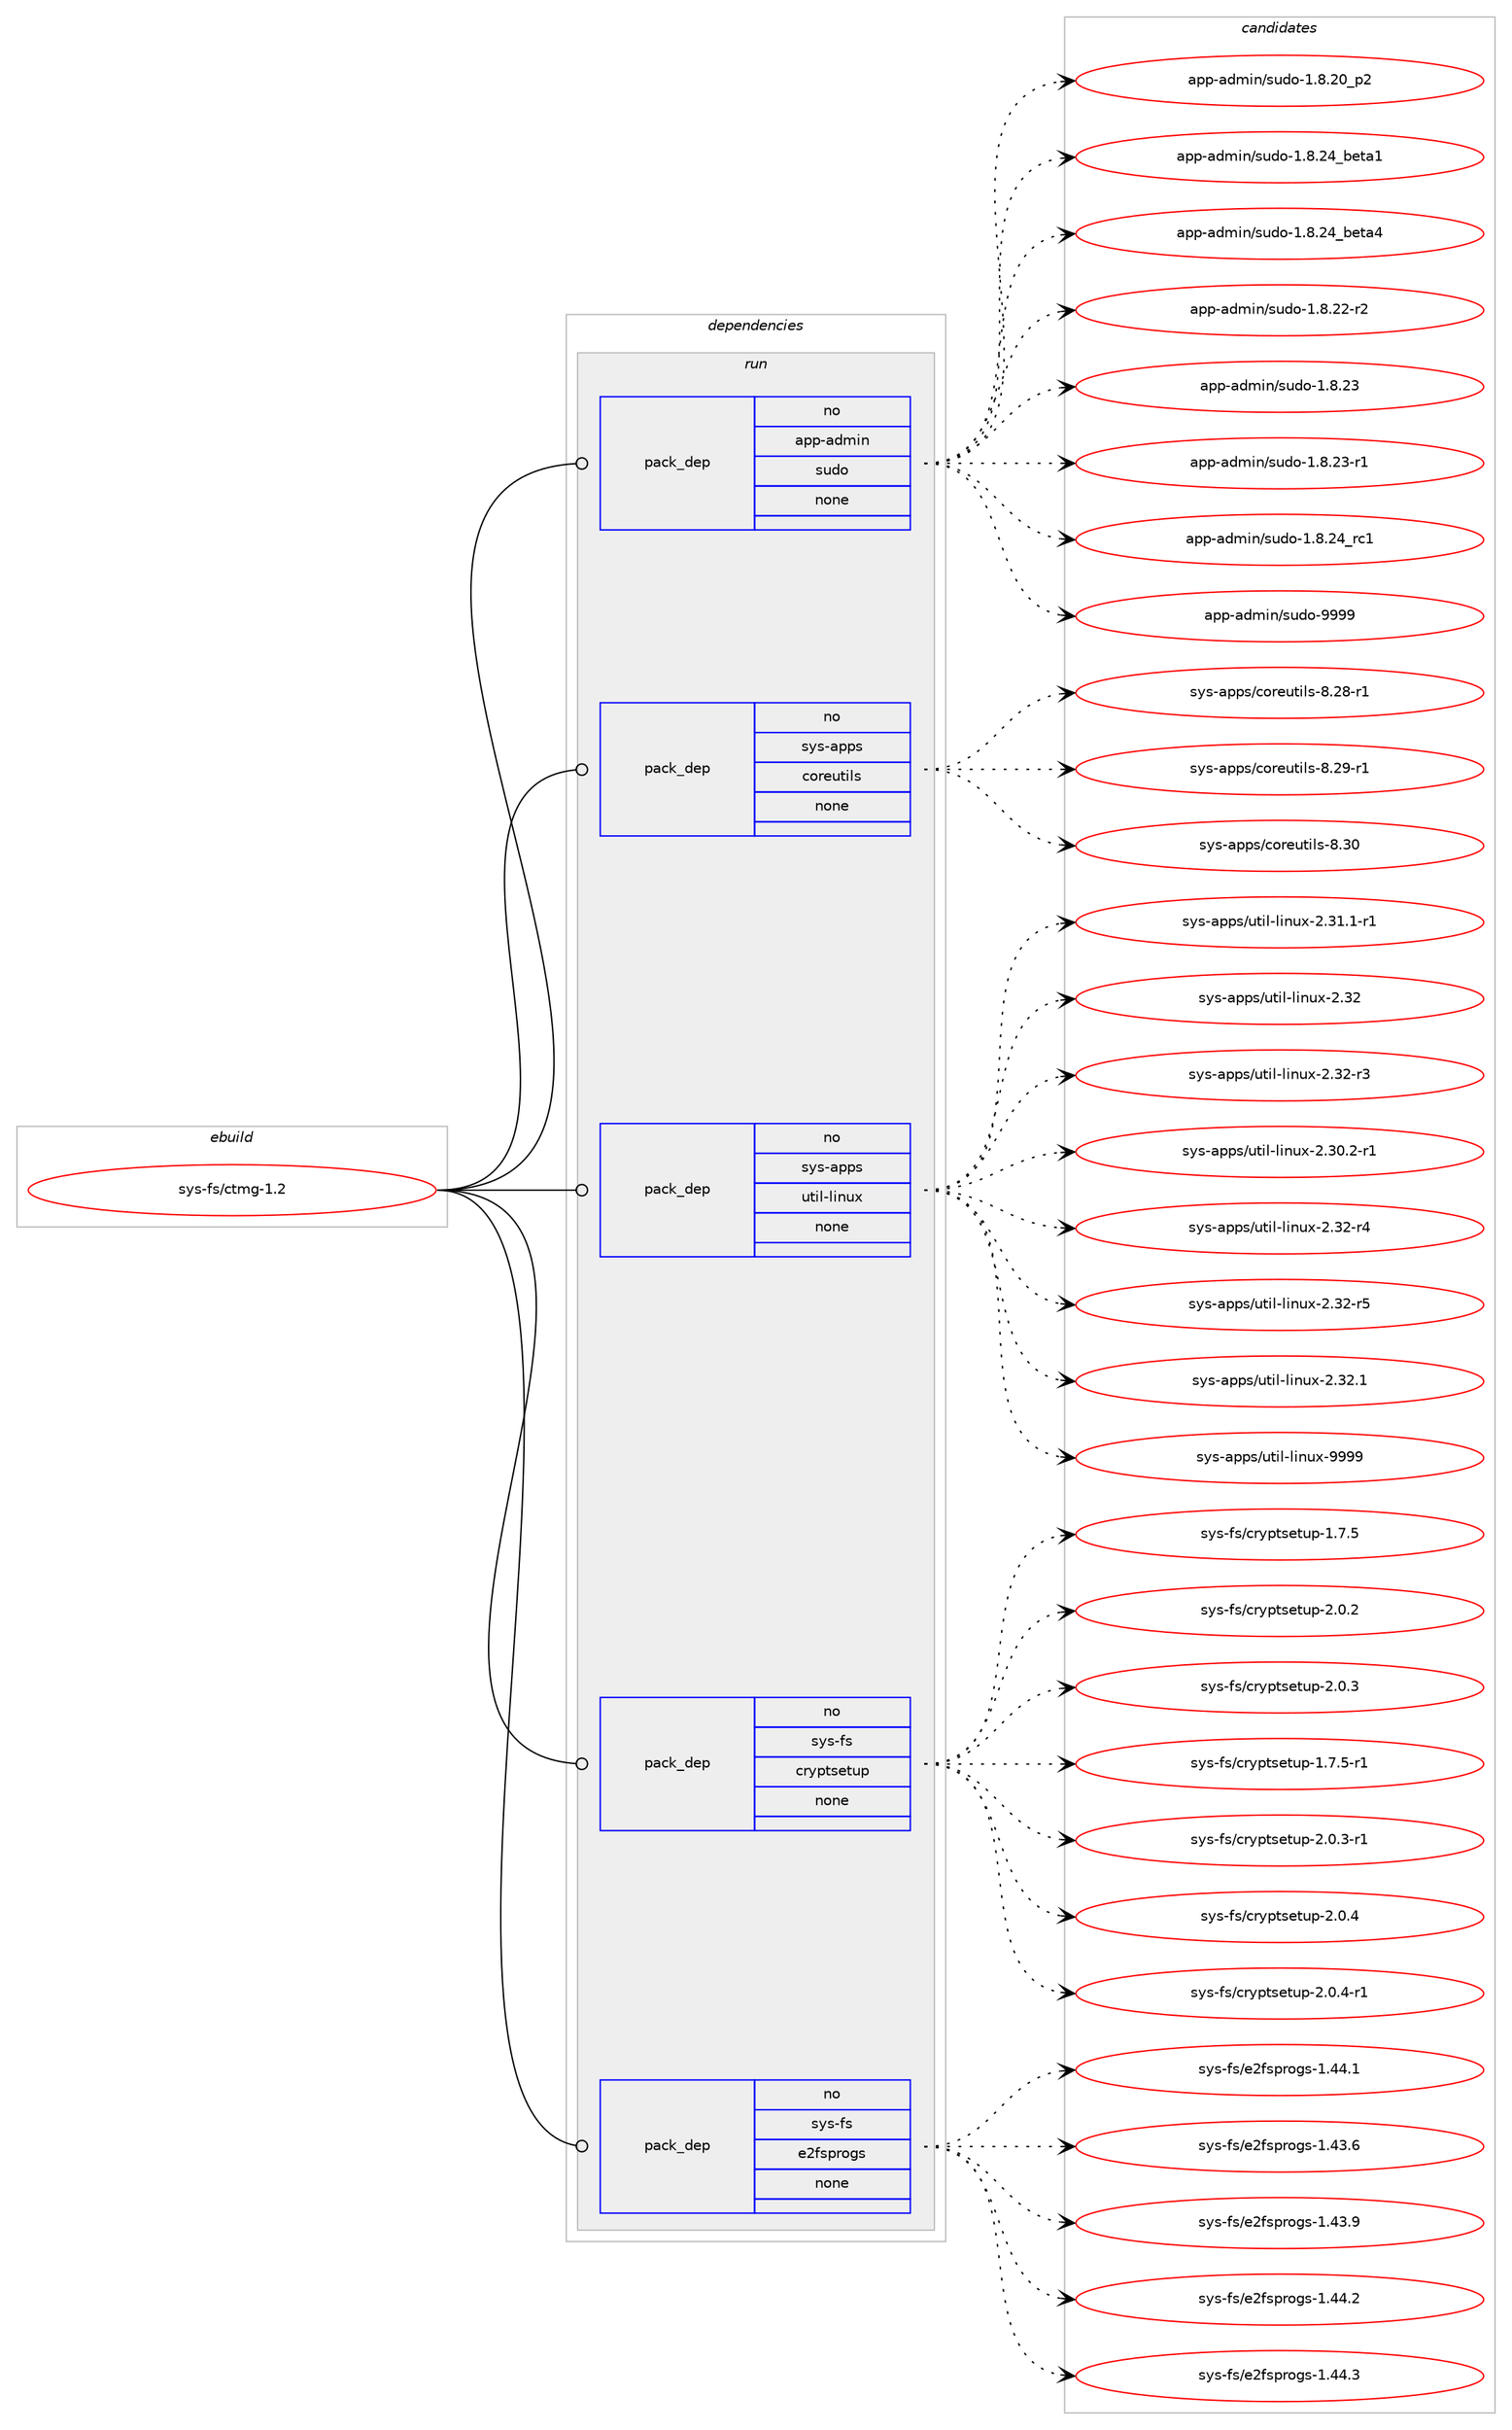 digraph prolog {

# *************
# Graph options
# *************

newrank=true;
concentrate=true;
compound=true;
graph [rankdir=LR,fontname=Helvetica,fontsize=10,ranksep=1.5];#, ranksep=2.5, nodesep=0.2];
edge  [arrowhead=vee];
node  [fontname=Helvetica,fontsize=10];

# **********
# The ebuild
# **********

subgraph cluster_leftcol {
color=gray;
rank=same;
label=<<i>ebuild</i>>;
id [label="sys-fs/ctmg-1.2", color=red, width=4, href="../sys-fs/ctmg-1.2.svg"];
}

# ****************
# The dependencies
# ****************

subgraph cluster_midcol {
color=gray;
label=<<i>dependencies</i>>;
subgraph cluster_compile {
fillcolor="#eeeeee";
style=filled;
label=<<i>compile</i>>;
}
subgraph cluster_compileandrun {
fillcolor="#eeeeee";
style=filled;
label=<<i>compile and run</i>>;
}
subgraph cluster_run {
fillcolor="#eeeeee";
style=filled;
label=<<i>run</i>>;
subgraph pack830 {
dependency1180 [label=<<TABLE BORDER="0" CELLBORDER="1" CELLSPACING="0" CELLPADDING="4" WIDTH="220"><TR><TD ROWSPAN="6" CELLPADDING="30">pack_dep</TD></TR><TR><TD WIDTH="110">no</TD></TR><TR><TD>app-admin</TD></TR><TR><TD>sudo</TD></TR><TR><TD>none</TD></TR><TR><TD></TD></TR></TABLE>>, shape=none, color=blue];
}
id:e -> dependency1180:w [weight=20,style="solid",arrowhead="odot"];
subgraph pack831 {
dependency1181 [label=<<TABLE BORDER="0" CELLBORDER="1" CELLSPACING="0" CELLPADDING="4" WIDTH="220"><TR><TD ROWSPAN="6" CELLPADDING="30">pack_dep</TD></TR><TR><TD WIDTH="110">no</TD></TR><TR><TD>sys-apps</TD></TR><TR><TD>coreutils</TD></TR><TR><TD>none</TD></TR><TR><TD></TD></TR></TABLE>>, shape=none, color=blue];
}
id:e -> dependency1181:w [weight=20,style="solid",arrowhead="odot"];
subgraph pack832 {
dependency1182 [label=<<TABLE BORDER="0" CELLBORDER="1" CELLSPACING="0" CELLPADDING="4" WIDTH="220"><TR><TD ROWSPAN="6" CELLPADDING="30">pack_dep</TD></TR><TR><TD WIDTH="110">no</TD></TR><TR><TD>sys-apps</TD></TR><TR><TD>util-linux</TD></TR><TR><TD>none</TD></TR><TR><TD></TD></TR></TABLE>>, shape=none, color=blue];
}
id:e -> dependency1182:w [weight=20,style="solid",arrowhead="odot"];
subgraph pack833 {
dependency1183 [label=<<TABLE BORDER="0" CELLBORDER="1" CELLSPACING="0" CELLPADDING="4" WIDTH="220"><TR><TD ROWSPAN="6" CELLPADDING="30">pack_dep</TD></TR><TR><TD WIDTH="110">no</TD></TR><TR><TD>sys-fs</TD></TR><TR><TD>cryptsetup</TD></TR><TR><TD>none</TD></TR><TR><TD></TD></TR></TABLE>>, shape=none, color=blue];
}
id:e -> dependency1183:w [weight=20,style="solid",arrowhead="odot"];
subgraph pack834 {
dependency1184 [label=<<TABLE BORDER="0" CELLBORDER="1" CELLSPACING="0" CELLPADDING="4" WIDTH="220"><TR><TD ROWSPAN="6" CELLPADDING="30">pack_dep</TD></TR><TR><TD WIDTH="110">no</TD></TR><TR><TD>sys-fs</TD></TR><TR><TD>e2fsprogs</TD></TR><TR><TD>none</TD></TR><TR><TD></TD></TR></TABLE>>, shape=none, color=blue];
}
id:e -> dependency1184:w [weight=20,style="solid",arrowhead="odot"];
}
}

# **************
# The candidates
# **************

subgraph cluster_choices {
rank=same;
color=gray;
label=<<i>candidates</i>>;

subgraph choice830 {
color=black;
nodesep=1;
choice97112112459710010910511047115117100111454946564650489511250 [label="app-admin/sudo-1.8.20_p2", color=red, width=4,href="../app-admin/sudo-1.8.20_p2.svg"];
choice971121124597100109105110471151171001114549465646505295981011169749 [label="app-admin/sudo-1.8.24_beta1", color=red, width=4,href="../app-admin/sudo-1.8.24_beta1.svg"];
choice971121124597100109105110471151171001114549465646505295981011169752 [label="app-admin/sudo-1.8.24_beta4", color=red, width=4,href="../app-admin/sudo-1.8.24_beta4.svg"];
choice97112112459710010910511047115117100111454946564650504511450 [label="app-admin/sudo-1.8.22-r2", color=red, width=4,href="../app-admin/sudo-1.8.22-r2.svg"];
choice9711211245971001091051104711511710011145494656465051 [label="app-admin/sudo-1.8.23", color=red, width=4,href="../app-admin/sudo-1.8.23.svg"];
choice97112112459710010910511047115117100111454946564650514511449 [label="app-admin/sudo-1.8.23-r1", color=red, width=4,href="../app-admin/sudo-1.8.23-r1.svg"];
choice9711211245971001091051104711511710011145494656465052951149949 [label="app-admin/sudo-1.8.24_rc1", color=red, width=4,href="../app-admin/sudo-1.8.24_rc1.svg"];
choice971121124597100109105110471151171001114557575757 [label="app-admin/sudo-9999", color=red, width=4,href="../app-admin/sudo-9999.svg"];
dependency1180:e -> choice97112112459710010910511047115117100111454946564650489511250:w [style=dotted,weight="100"];
dependency1180:e -> choice971121124597100109105110471151171001114549465646505295981011169749:w [style=dotted,weight="100"];
dependency1180:e -> choice971121124597100109105110471151171001114549465646505295981011169752:w [style=dotted,weight="100"];
dependency1180:e -> choice97112112459710010910511047115117100111454946564650504511450:w [style=dotted,weight="100"];
dependency1180:e -> choice9711211245971001091051104711511710011145494656465051:w [style=dotted,weight="100"];
dependency1180:e -> choice97112112459710010910511047115117100111454946564650514511449:w [style=dotted,weight="100"];
dependency1180:e -> choice9711211245971001091051104711511710011145494656465052951149949:w [style=dotted,weight="100"];
dependency1180:e -> choice971121124597100109105110471151171001114557575757:w [style=dotted,weight="100"];
}
subgraph choice831 {
color=black;
nodesep=1;
choice1151211154597112112115479911111410111711610510811545564650564511449 [label="sys-apps/coreutils-8.28-r1", color=red, width=4,href="../sys-apps/coreutils-8.28-r1.svg"];
choice1151211154597112112115479911111410111711610510811545564650574511449 [label="sys-apps/coreutils-8.29-r1", color=red, width=4,href="../sys-apps/coreutils-8.29-r1.svg"];
choice115121115459711211211547991111141011171161051081154556465148 [label="sys-apps/coreutils-8.30", color=red, width=4,href="../sys-apps/coreutils-8.30.svg"];
dependency1181:e -> choice1151211154597112112115479911111410111711610510811545564650564511449:w [style=dotted,weight="100"];
dependency1181:e -> choice1151211154597112112115479911111410111711610510811545564650574511449:w [style=dotted,weight="100"];
dependency1181:e -> choice115121115459711211211547991111141011171161051081154556465148:w [style=dotted,weight="100"];
}
subgraph choice832 {
color=black;
nodesep=1;
choice11512111545971121121154711711610510845108105110117120455046514946494511449 [label="sys-apps/util-linux-2.31.1-r1", color=red, width=4,href="../sys-apps/util-linux-2.31.1-r1.svg"];
choice115121115459711211211547117116105108451081051101171204550465150 [label="sys-apps/util-linux-2.32", color=red, width=4,href="../sys-apps/util-linux-2.32.svg"];
choice1151211154597112112115471171161051084510810511011712045504651504511451 [label="sys-apps/util-linux-2.32-r3", color=red, width=4,href="../sys-apps/util-linux-2.32-r3.svg"];
choice11512111545971121121154711711610510845108105110117120455046514846504511449 [label="sys-apps/util-linux-2.30.2-r1", color=red, width=4,href="../sys-apps/util-linux-2.30.2-r1.svg"];
choice1151211154597112112115471171161051084510810511011712045504651504511452 [label="sys-apps/util-linux-2.32-r4", color=red, width=4,href="../sys-apps/util-linux-2.32-r4.svg"];
choice1151211154597112112115471171161051084510810511011712045504651504511453 [label="sys-apps/util-linux-2.32-r5", color=red, width=4,href="../sys-apps/util-linux-2.32-r5.svg"];
choice1151211154597112112115471171161051084510810511011712045504651504649 [label="sys-apps/util-linux-2.32.1", color=red, width=4,href="../sys-apps/util-linux-2.32.1.svg"];
choice115121115459711211211547117116105108451081051101171204557575757 [label="sys-apps/util-linux-9999", color=red, width=4,href="../sys-apps/util-linux-9999.svg"];
dependency1182:e -> choice11512111545971121121154711711610510845108105110117120455046514946494511449:w [style=dotted,weight="100"];
dependency1182:e -> choice115121115459711211211547117116105108451081051101171204550465150:w [style=dotted,weight="100"];
dependency1182:e -> choice1151211154597112112115471171161051084510810511011712045504651504511451:w [style=dotted,weight="100"];
dependency1182:e -> choice11512111545971121121154711711610510845108105110117120455046514846504511449:w [style=dotted,weight="100"];
dependency1182:e -> choice1151211154597112112115471171161051084510810511011712045504651504511452:w [style=dotted,weight="100"];
dependency1182:e -> choice1151211154597112112115471171161051084510810511011712045504651504511453:w [style=dotted,weight="100"];
dependency1182:e -> choice1151211154597112112115471171161051084510810511011712045504651504649:w [style=dotted,weight="100"];
dependency1182:e -> choice115121115459711211211547117116105108451081051101171204557575757:w [style=dotted,weight="100"];
}
subgraph choice833 {
color=black;
nodesep=1;
choice115121115451021154799114121112116115101116117112454946554653 [label="sys-fs/cryptsetup-1.7.5", color=red, width=4,href="../sys-fs/cryptsetup-1.7.5.svg"];
choice115121115451021154799114121112116115101116117112455046484650 [label="sys-fs/cryptsetup-2.0.2", color=red, width=4,href="../sys-fs/cryptsetup-2.0.2.svg"];
choice115121115451021154799114121112116115101116117112455046484651 [label="sys-fs/cryptsetup-2.0.3", color=red, width=4,href="../sys-fs/cryptsetup-2.0.3.svg"];
choice1151211154510211547991141211121161151011161171124549465546534511449 [label="sys-fs/cryptsetup-1.7.5-r1", color=red, width=4,href="../sys-fs/cryptsetup-1.7.5-r1.svg"];
choice1151211154510211547991141211121161151011161171124550464846514511449 [label="sys-fs/cryptsetup-2.0.3-r1", color=red, width=4,href="../sys-fs/cryptsetup-2.0.3-r1.svg"];
choice115121115451021154799114121112116115101116117112455046484652 [label="sys-fs/cryptsetup-2.0.4", color=red, width=4,href="../sys-fs/cryptsetup-2.0.4.svg"];
choice1151211154510211547991141211121161151011161171124550464846524511449 [label="sys-fs/cryptsetup-2.0.4-r1", color=red, width=4,href="../sys-fs/cryptsetup-2.0.4-r1.svg"];
dependency1183:e -> choice115121115451021154799114121112116115101116117112454946554653:w [style=dotted,weight="100"];
dependency1183:e -> choice115121115451021154799114121112116115101116117112455046484650:w [style=dotted,weight="100"];
dependency1183:e -> choice115121115451021154799114121112116115101116117112455046484651:w [style=dotted,weight="100"];
dependency1183:e -> choice1151211154510211547991141211121161151011161171124549465546534511449:w [style=dotted,weight="100"];
dependency1183:e -> choice1151211154510211547991141211121161151011161171124550464846514511449:w [style=dotted,weight="100"];
dependency1183:e -> choice115121115451021154799114121112116115101116117112455046484652:w [style=dotted,weight="100"];
dependency1183:e -> choice1151211154510211547991141211121161151011161171124550464846524511449:w [style=dotted,weight="100"];
}
subgraph choice834 {
color=black;
nodesep=1;
choice11512111545102115471015010211511211411110311545494652524649 [label="sys-fs/e2fsprogs-1.44.1", color=red, width=4,href="../sys-fs/e2fsprogs-1.44.1.svg"];
choice11512111545102115471015010211511211411110311545494652514654 [label="sys-fs/e2fsprogs-1.43.6", color=red, width=4,href="../sys-fs/e2fsprogs-1.43.6.svg"];
choice11512111545102115471015010211511211411110311545494652514657 [label="sys-fs/e2fsprogs-1.43.9", color=red, width=4,href="../sys-fs/e2fsprogs-1.43.9.svg"];
choice11512111545102115471015010211511211411110311545494652524650 [label="sys-fs/e2fsprogs-1.44.2", color=red, width=4,href="../sys-fs/e2fsprogs-1.44.2.svg"];
choice11512111545102115471015010211511211411110311545494652524651 [label="sys-fs/e2fsprogs-1.44.3", color=red, width=4,href="../sys-fs/e2fsprogs-1.44.3.svg"];
dependency1184:e -> choice11512111545102115471015010211511211411110311545494652524649:w [style=dotted,weight="100"];
dependency1184:e -> choice11512111545102115471015010211511211411110311545494652514654:w [style=dotted,weight="100"];
dependency1184:e -> choice11512111545102115471015010211511211411110311545494652514657:w [style=dotted,weight="100"];
dependency1184:e -> choice11512111545102115471015010211511211411110311545494652524650:w [style=dotted,weight="100"];
dependency1184:e -> choice11512111545102115471015010211511211411110311545494652524651:w [style=dotted,weight="100"];
}
}

}
